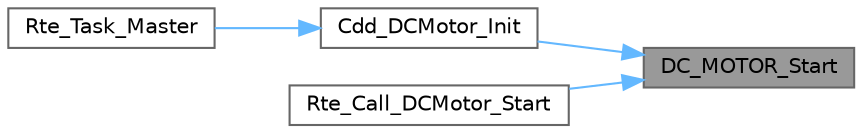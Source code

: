 digraph "DC_MOTOR_Start"
{
 // LATEX_PDF_SIZE
  bgcolor="transparent";
  edge [fontname=Helvetica,fontsize=10,labelfontname=Helvetica,labelfontsize=10];
  node [fontname=Helvetica,fontsize=10,shape=box,height=0.2,width=0.4];
  rankdir="RL";
  Node1 [id="Node000001",label="DC_MOTOR_Start",height=0.2,width=0.4,color="gray40", fillcolor="grey60", style="filled", fontcolor="black",tooltip=" "];
  Node1 -> Node2 [id="edge1_Node000001_Node000002",dir="back",color="steelblue1",style="solid",tooltip=" "];
  Node2 [id="Node000002",label="Cdd_DCMotor_Init",height=0.2,width=0.4,color="grey40", fillcolor="white", style="filled",URL="$_cdd___d_c_motor_8c.html#aa8841261f96065cd7d29e04dcff49e1d",tooltip="Cdd_DCMotor module initialization function."];
  Node2 -> Node3 [id="edge2_Node000002_Node000003",dir="back",color="steelblue1",style="solid",tooltip=" "];
  Node3 [id="Node000003",label="Rte_Task_Master",height=0.2,width=0.4,color="grey40", fillcolor="white", style="filled",URL="$_rte_8c.html#a64a41eafc57522de06890f9bfcf3e26b",tooltip=" "];
  Node1 -> Node4 [id="edge3_Node000001_Node000004",dir="back",color="steelblue1",style="solid",tooltip=" "];
  Node4 [id="Node000004",label="Rte_Call_DCMotor_Start",height=0.2,width=0.4,color="grey40", fillcolor="white", style="filled",URL="$_rte_8c.html#a1cefc671ff22b5cbe1b3a0bea89b14e8",tooltip=" "];
}
